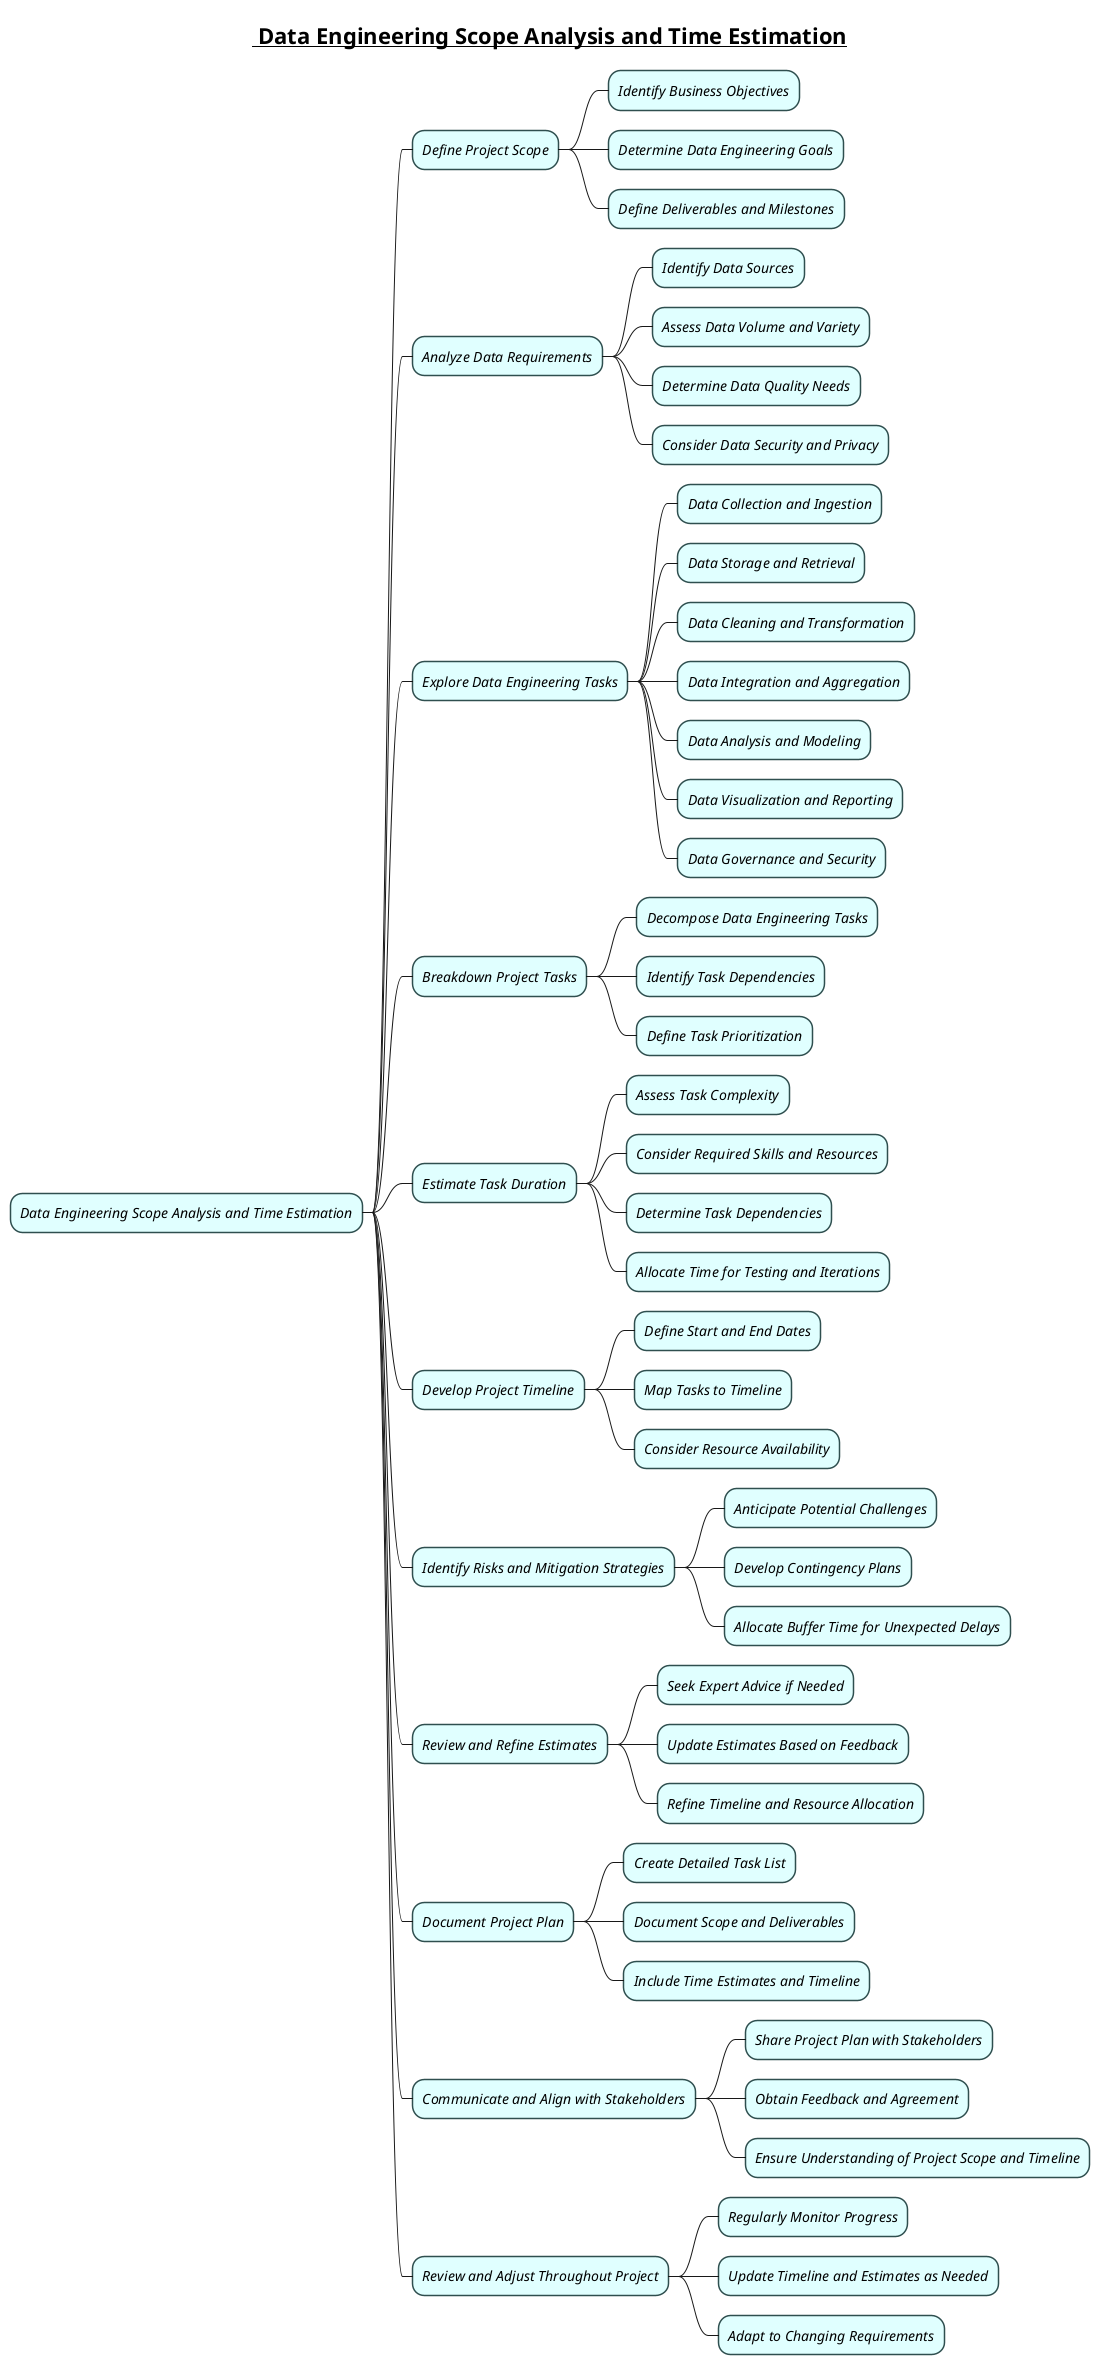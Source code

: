 @startmindmap
skinparam node {
    BorderColor DarkSlateGray
    BackgroundColor LightCyan
    FontStyle italic
}
skinparam connector {
    Color DarkSlateGray
    FontStyle Bold
}

title =__ Data Engineering Scope Analysis and Time Estimation__
* Data Engineering Scope Analysis and Time Estimation

** Define Project Scope
*** Identify Business Objectives
*** Determine Data Engineering Goals
*** Define Deliverables and Milestones

** Analyze Data Requirements
*** Identify Data Sources
*** Assess Data Volume and Variety
*** Determine Data Quality Needs
*** Consider Data Security and Privacy

** Explore Data Engineering Tasks
*** Data Collection and Ingestion
*** Data Storage and Retrieval
*** Data Cleaning and Transformation
*** Data Integration and Aggregation
*** Data Analysis and Modeling
*** Data Visualization and Reporting
*** Data Governance and Security

** Breakdown Project Tasks
*** Decompose Data Engineering Tasks
*** Identify Task Dependencies
*** Define Task Prioritization

** Estimate Task Duration
*** Assess Task Complexity
*** Consider Required Skills and Resources
*** Determine Task Dependencies
*** Allocate Time for Testing and Iterations

** Develop Project Timeline
*** Define Start and End Dates
*** Map Tasks to Timeline
*** Consider Resource Availability

** Identify Risks and Mitigation Strategies
*** Anticipate Potential Challenges
*** Develop Contingency Plans
*** Allocate Buffer Time for Unexpected Delays

** Review and Refine Estimates
*** Seek Expert Advice if Needed
*** Update Estimates Based on Feedback
*** Refine Timeline and Resource Allocation

** Document Project Plan
*** Create Detailed Task List
*** Document Scope and Deliverables
*** Include Time Estimates and Timeline

** Communicate and Align with Stakeholders
*** Share Project Plan with Stakeholders
*** Obtain Feedback and Agreement
*** Ensure Understanding of Project Scope and Timeline

** Review and Adjust Throughout Project
*** Regularly Monitor Progress
*** Update Timeline and Estimates as Needed
*** Adapt to Changing Requirements

@endmindmap
